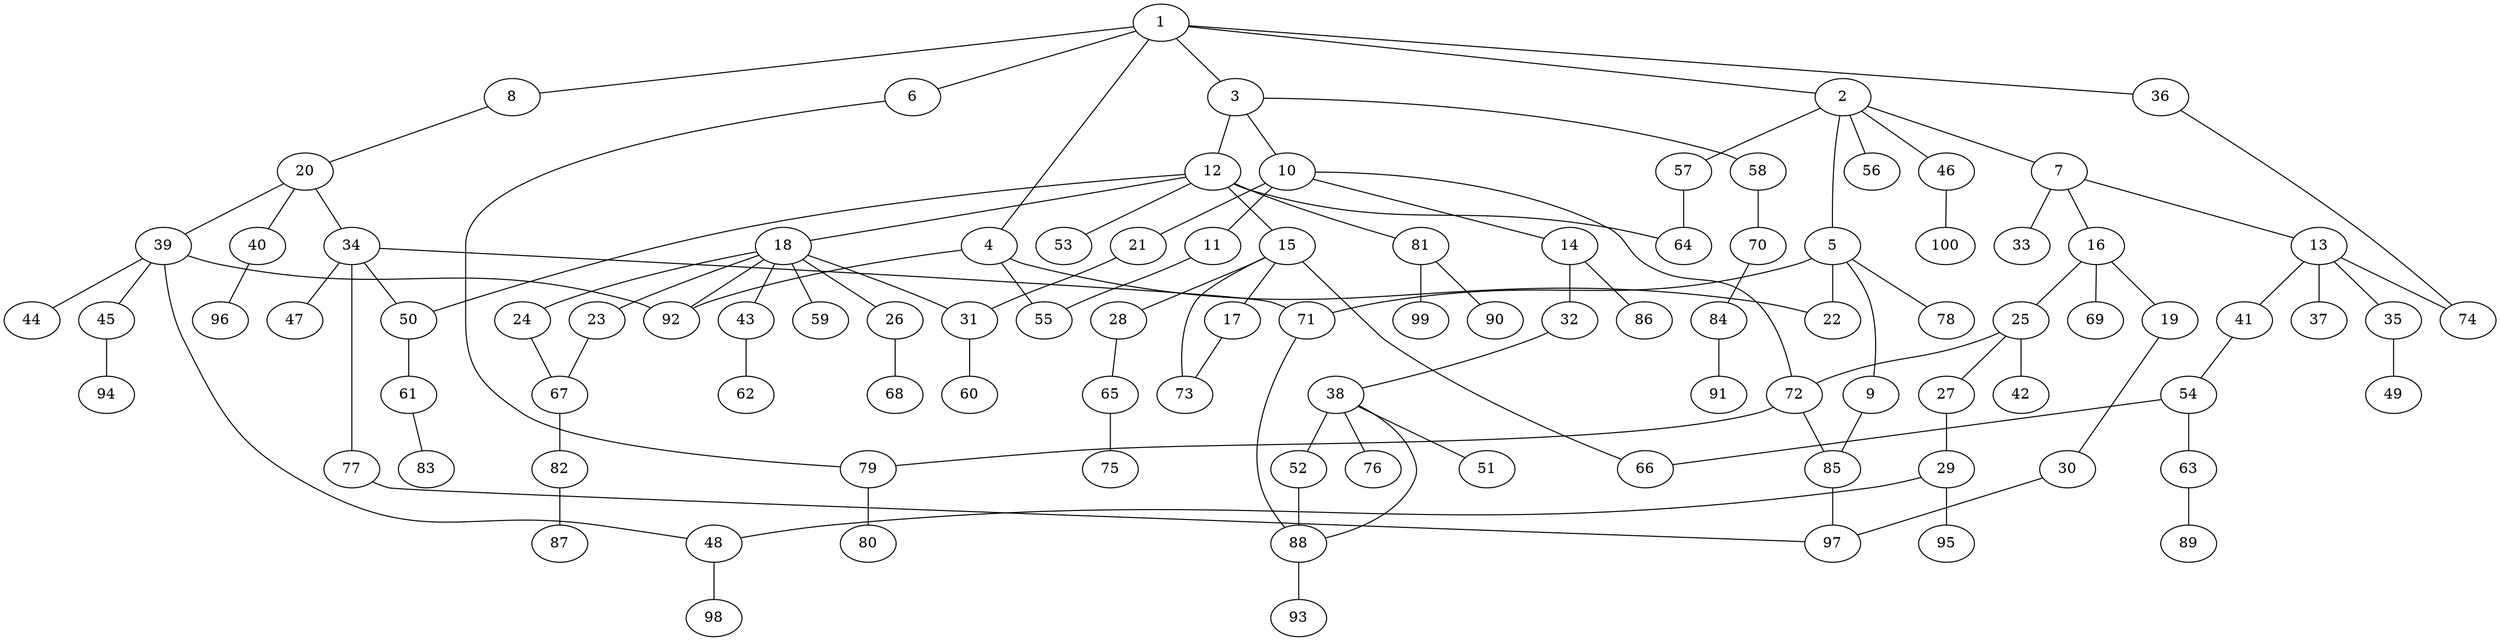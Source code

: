 graph graphname {1--2
1--3
1--4
1--6
1--8
1--36
2--5
2--7
2--46
2--56
2--57
3--10
3--12
3--58
4--22
4--55
4--92
5--9
5--22
5--71
5--78
6--79
7--13
7--16
7--33
8--20
9--85
10--11
10--14
10--21
10--72
11--55
12--15
12--18
12--50
12--53
12--64
12--81
13--35
13--37
13--41
13--74
14--32
14--86
15--17
15--28
15--66
15--73
16--19
16--25
16--69
17--73
18--23
18--24
18--26
18--31
18--43
18--59
18--92
19--30
20--34
20--39
20--40
21--31
23--67
24--67
25--27
25--42
25--72
26--68
27--29
28--65
29--48
29--95
30--97
31--60
32--38
34--47
34--50
34--71
34--77
35--49
36--74
38--51
38--52
38--76
38--88
39--44
39--45
39--48
39--92
40--96
41--54
43--62
45--94
46--100
48--98
50--61
52--88
54--63
54--66
57--64
58--70
61--83
63--89
65--75
67--82
70--84
71--88
72--79
72--85
77--97
79--80
81--90
81--99
82--87
84--91
85--97
88--93
}